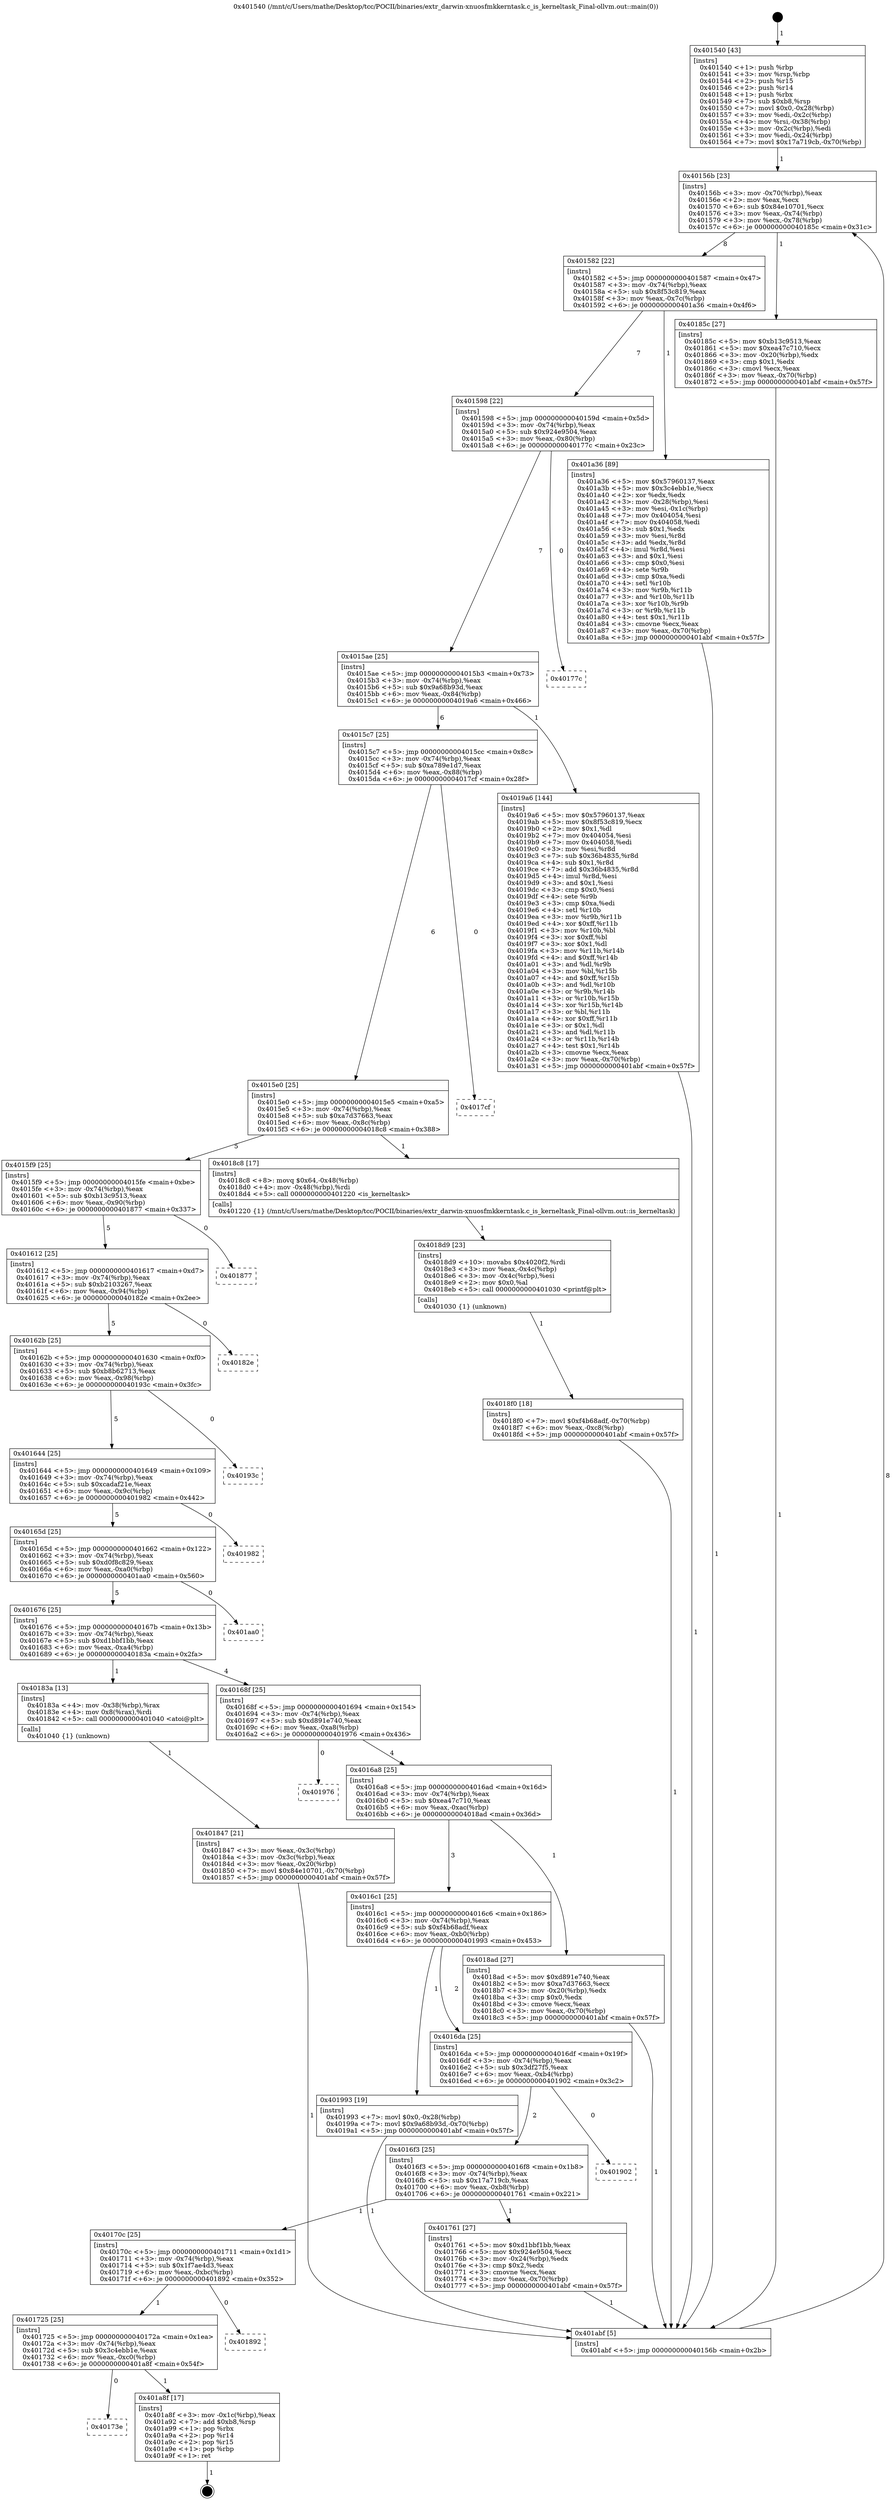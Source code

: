 digraph "0x401540" {
  label = "0x401540 (/mnt/c/Users/mathe/Desktop/tcc/POCII/binaries/extr_darwin-xnuosfmkkerntask.c_is_kerneltask_Final-ollvm.out::main(0))"
  labelloc = "t"
  node[shape=record]

  Entry [label="",width=0.3,height=0.3,shape=circle,fillcolor=black,style=filled]
  "0x40156b" [label="{
     0x40156b [23]\l
     | [instrs]\l
     &nbsp;&nbsp;0x40156b \<+3\>: mov -0x70(%rbp),%eax\l
     &nbsp;&nbsp;0x40156e \<+2\>: mov %eax,%ecx\l
     &nbsp;&nbsp;0x401570 \<+6\>: sub $0x84e10701,%ecx\l
     &nbsp;&nbsp;0x401576 \<+3\>: mov %eax,-0x74(%rbp)\l
     &nbsp;&nbsp;0x401579 \<+3\>: mov %ecx,-0x78(%rbp)\l
     &nbsp;&nbsp;0x40157c \<+6\>: je 000000000040185c \<main+0x31c\>\l
  }"]
  "0x40185c" [label="{
     0x40185c [27]\l
     | [instrs]\l
     &nbsp;&nbsp;0x40185c \<+5\>: mov $0xb13c9513,%eax\l
     &nbsp;&nbsp;0x401861 \<+5\>: mov $0xea47c710,%ecx\l
     &nbsp;&nbsp;0x401866 \<+3\>: mov -0x20(%rbp),%edx\l
     &nbsp;&nbsp;0x401869 \<+3\>: cmp $0x1,%edx\l
     &nbsp;&nbsp;0x40186c \<+3\>: cmovl %ecx,%eax\l
     &nbsp;&nbsp;0x40186f \<+3\>: mov %eax,-0x70(%rbp)\l
     &nbsp;&nbsp;0x401872 \<+5\>: jmp 0000000000401abf \<main+0x57f\>\l
  }"]
  "0x401582" [label="{
     0x401582 [22]\l
     | [instrs]\l
     &nbsp;&nbsp;0x401582 \<+5\>: jmp 0000000000401587 \<main+0x47\>\l
     &nbsp;&nbsp;0x401587 \<+3\>: mov -0x74(%rbp),%eax\l
     &nbsp;&nbsp;0x40158a \<+5\>: sub $0x8f53c819,%eax\l
     &nbsp;&nbsp;0x40158f \<+3\>: mov %eax,-0x7c(%rbp)\l
     &nbsp;&nbsp;0x401592 \<+6\>: je 0000000000401a36 \<main+0x4f6\>\l
  }"]
  Exit [label="",width=0.3,height=0.3,shape=circle,fillcolor=black,style=filled,peripheries=2]
  "0x401a36" [label="{
     0x401a36 [89]\l
     | [instrs]\l
     &nbsp;&nbsp;0x401a36 \<+5\>: mov $0x57960137,%eax\l
     &nbsp;&nbsp;0x401a3b \<+5\>: mov $0x3c4ebb1e,%ecx\l
     &nbsp;&nbsp;0x401a40 \<+2\>: xor %edx,%edx\l
     &nbsp;&nbsp;0x401a42 \<+3\>: mov -0x28(%rbp),%esi\l
     &nbsp;&nbsp;0x401a45 \<+3\>: mov %esi,-0x1c(%rbp)\l
     &nbsp;&nbsp;0x401a48 \<+7\>: mov 0x404054,%esi\l
     &nbsp;&nbsp;0x401a4f \<+7\>: mov 0x404058,%edi\l
     &nbsp;&nbsp;0x401a56 \<+3\>: sub $0x1,%edx\l
     &nbsp;&nbsp;0x401a59 \<+3\>: mov %esi,%r8d\l
     &nbsp;&nbsp;0x401a5c \<+3\>: add %edx,%r8d\l
     &nbsp;&nbsp;0x401a5f \<+4\>: imul %r8d,%esi\l
     &nbsp;&nbsp;0x401a63 \<+3\>: and $0x1,%esi\l
     &nbsp;&nbsp;0x401a66 \<+3\>: cmp $0x0,%esi\l
     &nbsp;&nbsp;0x401a69 \<+4\>: sete %r9b\l
     &nbsp;&nbsp;0x401a6d \<+3\>: cmp $0xa,%edi\l
     &nbsp;&nbsp;0x401a70 \<+4\>: setl %r10b\l
     &nbsp;&nbsp;0x401a74 \<+3\>: mov %r9b,%r11b\l
     &nbsp;&nbsp;0x401a77 \<+3\>: and %r10b,%r11b\l
     &nbsp;&nbsp;0x401a7a \<+3\>: xor %r10b,%r9b\l
     &nbsp;&nbsp;0x401a7d \<+3\>: or %r9b,%r11b\l
     &nbsp;&nbsp;0x401a80 \<+4\>: test $0x1,%r11b\l
     &nbsp;&nbsp;0x401a84 \<+3\>: cmovne %ecx,%eax\l
     &nbsp;&nbsp;0x401a87 \<+3\>: mov %eax,-0x70(%rbp)\l
     &nbsp;&nbsp;0x401a8a \<+5\>: jmp 0000000000401abf \<main+0x57f\>\l
  }"]
  "0x401598" [label="{
     0x401598 [22]\l
     | [instrs]\l
     &nbsp;&nbsp;0x401598 \<+5\>: jmp 000000000040159d \<main+0x5d\>\l
     &nbsp;&nbsp;0x40159d \<+3\>: mov -0x74(%rbp),%eax\l
     &nbsp;&nbsp;0x4015a0 \<+5\>: sub $0x924e9504,%eax\l
     &nbsp;&nbsp;0x4015a5 \<+3\>: mov %eax,-0x80(%rbp)\l
     &nbsp;&nbsp;0x4015a8 \<+6\>: je 000000000040177c \<main+0x23c\>\l
  }"]
  "0x40173e" [label="{
     0x40173e\l
  }", style=dashed]
  "0x40177c" [label="{
     0x40177c\l
  }", style=dashed]
  "0x4015ae" [label="{
     0x4015ae [25]\l
     | [instrs]\l
     &nbsp;&nbsp;0x4015ae \<+5\>: jmp 00000000004015b3 \<main+0x73\>\l
     &nbsp;&nbsp;0x4015b3 \<+3\>: mov -0x74(%rbp),%eax\l
     &nbsp;&nbsp;0x4015b6 \<+5\>: sub $0x9a68b93d,%eax\l
     &nbsp;&nbsp;0x4015bb \<+6\>: mov %eax,-0x84(%rbp)\l
     &nbsp;&nbsp;0x4015c1 \<+6\>: je 00000000004019a6 \<main+0x466\>\l
  }"]
  "0x401a8f" [label="{
     0x401a8f [17]\l
     | [instrs]\l
     &nbsp;&nbsp;0x401a8f \<+3\>: mov -0x1c(%rbp),%eax\l
     &nbsp;&nbsp;0x401a92 \<+7\>: add $0xb8,%rsp\l
     &nbsp;&nbsp;0x401a99 \<+1\>: pop %rbx\l
     &nbsp;&nbsp;0x401a9a \<+2\>: pop %r14\l
     &nbsp;&nbsp;0x401a9c \<+2\>: pop %r15\l
     &nbsp;&nbsp;0x401a9e \<+1\>: pop %rbp\l
     &nbsp;&nbsp;0x401a9f \<+1\>: ret\l
  }"]
  "0x4019a6" [label="{
     0x4019a6 [144]\l
     | [instrs]\l
     &nbsp;&nbsp;0x4019a6 \<+5\>: mov $0x57960137,%eax\l
     &nbsp;&nbsp;0x4019ab \<+5\>: mov $0x8f53c819,%ecx\l
     &nbsp;&nbsp;0x4019b0 \<+2\>: mov $0x1,%dl\l
     &nbsp;&nbsp;0x4019b2 \<+7\>: mov 0x404054,%esi\l
     &nbsp;&nbsp;0x4019b9 \<+7\>: mov 0x404058,%edi\l
     &nbsp;&nbsp;0x4019c0 \<+3\>: mov %esi,%r8d\l
     &nbsp;&nbsp;0x4019c3 \<+7\>: sub $0x36b4835,%r8d\l
     &nbsp;&nbsp;0x4019ca \<+4\>: sub $0x1,%r8d\l
     &nbsp;&nbsp;0x4019ce \<+7\>: add $0x36b4835,%r8d\l
     &nbsp;&nbsp;0x4019d5 \<+4\>: imul %r8d,%esi\l
     &nbsp;&nbsp;0x4019d9 \<+3\>: and $0x1,%esi\l
     &nbsp;&nbsp;0x4019dc \<+3\>: cmp $0x0,%esi\l
     &nbsp;&nbsp;0x4019df \<+4\>: sete %r9b\l
     &nbsp;&nbsp;0x4019e3 \<+3\>: cmp $0xa,%edi\l
     &nbsp;&nbsp;0x4019e6 \<+4\>: setl %r10b\l
     &nbsp;&nbsp;0x4019ea \<+3\>: mov %r9b,%r11b\l
     &nbsp;&nbsp;0x4019ed \<+4\>: xor $0xff,%r11b\l
     &nbsp;&nbsp;0x4019f1 \<+3\>: mov %r10b,%bl\l
     &nbsp;&nbsp;0x4019f4 \<+3\>: xor $0xff,%bl\l
     &nbsp;&nbsp;0x4019f7 \<+3\>: xor $0x1,%dl\l
     &nbsp;&nbsp;0x4019fa \<+3\>: mov %r11b,%r14b\l
     &nbsp;&nbsp;0x4019fd \<+4\>: and $0xff,%r14b\l
     &nbsp;&nbsp;0x401a01 \<+3\>: and %dl,%r9b\l
     &nbsp;&nbsp;0x401a04 \<+3\>: mov %bl,%r15b\l
     &nbsp;&nbsp;0x401a07 \<+4\>: and $0xff,%r15b\l
     &nbsp;&nbsp;0x401a0b \<+3\>: and %dl,%r10b\l
     &nbsp;&nbsp;0x401a0e \<+3\>: or %r9b,%r14b\l
     &nbsp;&nbsp;0x401a11 \<+3\>: or %r10b,%r15b\l
     &nbsp;&nbsp;0x401a14 \<+3\>: xor %r15b,%r14b\l
     &nbsp;&nbsp;0x401a17 \<+3\>: or %bl,%r11b\l
     &nbsp;&nbsp;0x401a1a \<+4\>: xor $0xff,%r11b\l
     &nbsp;&nbsp;0x401a1e \<+3\>: or $0x1,%dl\l
     &nbsp;&nbsp;0x401a21 \<+3\>: and %dl,%r11b\l
     &nbsp;&nbsp;0x401a24 \<+3\>: or %r11b,%r14b\l
     &nbsp;&nbsp;0x401a27 \<+4\>: test $0x1,%r14b\l
     &nbsp;&nbsp;0x401a2b \<+3\>: cmovne %ecx,%eax\l
     &nbsp;&nbsp;0x401a2e \<+3\>: mov %eax,-0x70(%rbp)\l
     &nbsp;&nbsp;0x401a31 \<+5\>: jmp 0000000000401abf \<main+0x57f\>\l
  }"]
  "0x4015c7" [label="{
     0x4015c7 [25]\l
     | [instrs]\l
     &nbsp;&nbsp;0x4015c7 \<+5\>: jmp 00000000004015cc \<main+0x8c\>\l
     &nbsp;&nbsp;0x4015cc \<+3\>: mov -0x74(%rbp),%eax\l
     &nbsp;&nbsp;0x4015cf \<+5\>: sub $0xa789e1d7,%eax\l
     &nbsp;&nbsp;0x4015d4 \<+6\>: mov %eax,-0x88(%rbp)\l
     &nbsp;&nbsp;0x4015da \<+6\>: je 00000000004017cf \<main+0x28f\>\l
  }"]
  "0x401725" [label="{
     0x401725 [25]\l
     | [instrs]\l
     &nbsp;&nbsp;0x401725 \<+5\>: jmp 000000000040172a \<main+0x1ea\>\l
     &nbsp;&nbsp;0x40172a \<+3\>: mov -0x74(%rbp),%eax\l
     &nbsp;&nbsp;0x40172d \<+5\>: sub $0x3c4ebb1e,%eax\l
     &nbsp;&nbsp;0x401732 \<+6\>: mov %eax,-0xc0(%rbp)\l
     &nbsp;&nbsp;0x401738 \<+6\>: je 0000000000401a8f \<main+0x54f\>\l
  }"]
  "0x4017cf" [label="{
     0x4017cf\l
  }", style=dashed]
  "0x4015e0" [label="{
     0x4015e0 [25]\l
     | [instrs]\l
     &nbsp;&nbsp;0x4015e0 \<+5\>: jmp 00000000004015e5 \<main+0xa5\>\l
     &nbsp;&nbsp;0x4015e5 \<+3\>: mov -0x74(%rbp),%eax\l
     &nbsp;&nbsp;0x4015e8 \<+5\>: sub $0xa7d37663,%eax\l
     &nbsp;&nbsp;0x4015ed \<+6\>: mov %eax,-0x8c(%rbp)\l
     &nbsp;&nbsp;0x4015f3 \<+6\>: je 00000000004018c8 \<main+0x388\>\l
  }"]
  "0x401892" [label="{
     0x401892\l
  }", style=dashed]
  "0x4018c8" [label="{
     0x4018c8 [17]\l
     | [instrs]\l
     &nbsp;&nbsp;0x4018c8 \<+8\>: movq $0x64,-0x48(%rbp)\l
     &nbsp;&nbsp;0x4018d0 \<+4\>: mov -0x48(%rbp),%rdi\l
     &nbsp;&nbsp;0x4018d4 \<+5\>: call 0000000000401220 \<is_kerneltask\>\l
     | [calls]\l
     &nbsp;&nbsp;0x401220 \{1\} (/mnt/c/Users/mathe/Desktop/tcc/POCII/binaries/extr_darwin-xnuosfmkkerntask.c_is_kerneltask_Final-ollvm.out::is_kerneltask)\l
  }"]
  "0x4015f9" [label="{
     0x4015f9 [25]\l
     | [instrs]\l
     &nbsp;&nbsp;0x4015f9 \<+5\>: jmp 00000000004015fe \<main+0xbe\>\l
     &nbsp;&nbsp;0x4015fe \<+3\>: mov -0x74(%rbp),%eax\l
     &nbsp;&nbsp;0x401601 \<+5\>: sub $0xb13c9513,%eax\l
     &nbsp;&nbsp;0x401606 \<+6\>: mov %eax,-0x90(%rbp)\l
     &nbsp;&nbsp;0x40160c \<+6\>: je 0000000000401877 \<main+0x337\>\l
  }"]
  "0x4018f0" [label="{
     0x4018f0 [18]\l
     | [instrs]\l
     &nbsp;&nbsp;0x4018f0 \<+7\>: movl $0xf4b68adf,-0x70(%rbp)\l
     &nbsp;&nbsp;0x4018f7 \<+6\>: mov %eax,-0xc8(%rbp)\l
     &nbsp;&nbsp;0x4018fd \<+5\>: jmp 0000000000401abf \<main+0x57f\>\l
  }"]
  "0x401877" [label="{
     0x401877\l
  }", style=dashed]
  "0x401612" [label="{
     0x401612 [25]\l
     | [instrs]\l
     &nbsp;&nbsp;0x401612 \<+5\>: jmp 0000000000401617 \<main+0xd7\>\l
     &nbsp;&nbsp;0x401617 \<+3\>: mov -0x74(%rbp),%eax\l
     &nbsp;&nbsp;0x40161a \<+5\>: sub $0xb2103267,%eax\l
     &nbsp;&nbsp;0x40161f \<+6\>: mov %eax,-0x94(%rbp)\l
     &nbsp;&nbsp;0x401625 \<+6\>: je 000000000040182e \<main+0x2ee\>\l
  }"]
  "0x4018d9" [label="{
     0x4018d9 [23]\l
     | [instrs]\l
     &nbsp;&nbsp;0x4018d9 \<+10\>: movabs $0x4020f2,%rdi\l
     &nbsp;&nbsp;0x4018e3 \<+3\>: mov %eax,-0x4c(%rbp)\l
     &nbsp;&nbsp;0x4018e6 \<+3\>: mov -0x4c(%rbp),%esi\l
     &nbsp;&nbsp;0x4018e9 \<+2\>: mov $0x0,%al\l
     &nbsp;&nbsp;0x4018eb \<+5\>: call 0000000000401030 \<printf@plt\>\l
     | [calls]\l
     &nbsp;&nbsp;0x401030 \{1\} (unknown)\l
  }"]
  "0x40182e" [label="{
     0x40182e\l
  }", style=dashed]
  "0x40162b" [label="{
     0x40162b [25]\l
     | [instrs]\l
     &nbsp;&nbsp;0x40162b \<+5\>: jmp 0000000000401630 \<main+0xf0\>\l
     &nbsp;&nbsp;0x401630 \<+3\>: mov -0x74(%rbp),%eax\l
     &nbsp;&nbsp;0x401633 \<+5\>: sub $0xb8b62713,%eax\l
     &nbsp;&nbsp;0x401638 \<+6\>: mov %eax,-0x98(%rbp)\l
     &nbsp;&nbsp;0x40163e \<+6\>: je 000000000040193c \<main+0x3fc\>\l
  }"]
  "0x401847" [label="{
     0x401847 [21]\l
     | [instrs]\l
     &nbsp;&nbsp;0x401847 \<+3\>: mov %eax,-0x3c(%rbp)\l
     &nbsp;&nbsp;0x40184a \<+3\>: mov -0x3c(%rbp),%eax\l
     &nbsp;&nbsp;0x40184d \<+3\>: mov %eax,-0x20(%rbp)\l
     &nbsp;&nbsp;0x401850 \<+7\>: movl $0x84e10701,-0x70(%rbp)\l
     &nbsp;&nbsp;0x401857 \<+5\>: jmp 0000000000401abf \<main+0x57f\>\l
  }"]
  "0x40193c" [label="{
     0x40193c\l
  }", style=dashed]
  "0x401644" [label="{
     0x401644 [25]\l
     | [instrs]\l
     &nbsp;&nbsp;0x401644 \<+5\>: jmp 0000000000401649 \<main+0x109\>\l
     &nbsp;&nbsp;0x401649 \<+3\>: mov -0x74(%rbp),%eax\l
     &nbsp;&nbsp;0x40164c \<+5\>: sub $0xcadaf21e,%eax\l
     &nbsp;&nbsp;0x401651 \<+6\>: mov %eax,-0x9c(%rbp)\l
     &nbsp;&nbsp;0x401657 \<+6\>: je 0000000000401982 \<main+0x442\>\l
  }"]
  "0x401540" [label="{
     0x401540 [43]\l
     | [instrs]\l
     &nbsp;&nbsp;0x401540 \<+1\>: push %rbp\l
     &nbsp;&nbsp;0x401541 \<+3\>: mov %rsp,%rbp\l
     &nbsp;&nbsp;0x401544 \<+2\>: push %r15\l
     &nbsp;&nbsp;0x401546 \<+2\>: push %r14\l
     &nbsp;&nbsp;0x401548 \<+1\>: push %rbx\l
     &nbsp;&nbsp;0x401549 \<+7\>: sub $0xb8,%rsp\l
     &nbsp;&nbsp;0x401550 \<+7\>: movl $0x0,-0x28(%rbp)\l
     &nbsp;&nbsp;0x401557 \<+3\>: mov %edi,-0x2c(%rbp)\l
     &nbsp;&nbsp;0x40155a \<+4\>: mov %rsi,-0x38(%rbp)\l
     &nbsp;&nbsp;0x40155e \<+3\>: mov -0x2c(%rbp),%edi\l
     &nbsp;&nbsp;0x401561 \<+3\>: mov %edi,-0x24(%rbp)\l
     &nbsp;&nbsp;0x401564 \<+7\>: movl $0x17a719cb,-0x70(%rbp)\l
  }"]
  "0x401982" [label="{
     0x401982\l
  }", style=dashed]
  "0x40165d" [label="{
     0x40165d [25]\l
     | [instrs]\l
     &nbsp;&nbsp;0x40165d \<+5\>: jmp 0000000000401662 \<main+0x122\>\l
     &nbsp;&nbsp;0x401662 \<+3\>: mov -0x74(%rbp),%eax\l
     &nbsp;&nbsp;0x401665 \<+5\>: sub $0xd0f8c829,%eax\l
     &nbsp;&nbsp;0x40166a \<+6\>: mov %eax,-0xa0(%rbp)\l
     &nbsp;&nbsp;0x401670 \<+6\>: je 0000000000401aa0 \<main+0x560\>\l
  }"]
  "0x401abf" [label="{
     0x401abf [5]\l
     | [instrs]\l
     &nbsp;&nbsp;0x401abf \<+5\>: jmp 000000000040156b \<main+0x2b\>\l
  }"]
  "0x401aa0" [label="{
     0x401aa0\l
  }", style=dashed]
  "0x401676" [label="{
     0x401676 [25]\l
     | [instrs]\l
     &nbsp;&nbsp;0x401676 \<+5\>: jmp 000000000040167b \<main+0x13b\>\l
     &nbsp;&nbsp;0x40167b \<+3\>: mov -0x74(%rbp),%eax\l
     &nbsp;&nbsp;0x40167e \<+5\>: sub $0xd1bbf1bb,%eax\l
     &nbsp;&nbsp;0x401683 \<+6\>: mov %eax,-0xa4(%rbp)\l
     &nbsp;&nbsp;0x401689 \<+6\>: je 000000000040183a \<main+0x2fa\>\l
  }"]
  "0x40170c" [label="{
     0x40170c [25]\l
     | [instrs]\l
     &nbsp;&nbsp;0x40170c \<+5\>: jmp 0000000000401711 \<main+0x1d1\>\l
     &nbsp;&nbsp;0x401711 \<+3\>: mov -0x74(%rbp),%eax\l
     &nbsp;&nbsp;0x401714 \<+5\>: sub $0x1f7ae4d3,%eax\l
     &nbsp;&nbsp;0x401719 \<+6\>: mov %eax,-0xbc(%rbp)\l
     &nbsp;&nbsp;0x40171f \<+6\>: je 0000000000401892 \<main+0x352\>\l
  }"]
  "0x40183a" [label="{
     0x40183a [13]\l
     | [instrs]\l
     &nbsp;&nbsp;0x40183a \<+4\>: mov -0x38(%rbp),%rax\l
     &nbsp;&nbsp;0x40183e \<+4\>: mov 0x8(%rax),%rdi\l
     &nbsp;&nbsp;0x401842 \<+5\>: call 0000000000401040 \<atoi@plt\>\l
     | [calls]\l
     &nbsp;&nbsp;0x401040 \{1\} (unknown)\l
  }"]
  "0x40168f" [label="{
     0x40168f [25]\l
     | [instrs]\l
     &nbsp;&nbsp;0x40168f \<+5\>: jmp 0000000000401694 \<main+0x154\>\l
     &nbsp;&nbsp;0x401694 \<+3\>: mov -0x74(%rbp),%eax\l
     &nbsp;&nbsp;0x401697 \<+5\>: sub $0xd891e740,%eax\l
     &nbsp;&nbsp;0x40169c \<+6\>: mov %eax,-0xa8(%rbp)\l
     &nbsp;&nbsp;0x4016a2 \<+6\>: je 0000000000401976 \<main+0x436\>\l
  }"]
  "0x401761" [label="{
     0x401761 [27]\l
     | [instrs]\l
     &nbsp;&nbsp;0x401761 \<+5\>: mov $0xd1bbf1bb,%eax\l
     &nbsp;&nbsp;0x401766 \<+5\>: mov $0x924e9504,%ecx\l
     &nbsp;&nbsp;0x40176b \<+3\>: mov -0x24(%rbp),%edx\l
     &nbsp;&nbsp;0x40176e \<+3\>: cmp $0x2,%edx\l
     &nbsp;&nbsp;0x401771 \<+3\>: cmovne %ecx,%eax\l
     &nbsp;&nbsp;0x401774 \<+3\>: mov %eax,-0x70(%rbp)\l
     &nbsp;&nbsp;0x401777 \<+5\>: jmp 0000000000401abf \<main+0x57f\>\l
  }"]
  "0x401976" [label="{
     0x401976\l
  }", style=dashed]
  "0x4016a8" [label="{
     0x4016a8 [25]\l
     | [instrs]\l
     &nbsp;&nbsp;0x4016a8 \<+5\>: jmp 00000000004016ad \<main+0x16d\>\l
     &nbsp;&nbsp;0x4016ad \<+3\>: mov -0x74(%rbp),%eax\l
     &nbsp;&nbsp;0x4016b0 \<+5\>: sub $0xea47c710,%eax\l
     &nbsp;&nbsp;0x4016b5 \<+6\>: mov %eax,-0xac(%rbp)\l
     &nbsp;&nbsp;0x4016bb \<+6\>: je 00000000004018ad \<main+0x36d\>\l
  }"]
  "0x4016f3" [label="{
     0x4016f3 [25]\l
     | [instrs]\l
     &nbsp;&nbsp;0x4016f3 \<+5\>: jmp 00000000004016f8 \<main+0x1b8\>\l
     &nbsp;&nbsp;0x4016f8 \<+3\>: mov -0x74(%rbp),%eax\l
     &nbsp;&nbsp;0x4016fb \<+5\>: sub $0x17a719cb,%eax\l
     &nbsp;&nbsp;0x401700 \<+6\>: mov %eax,-0xb8(%rbp)\l
     &nbsp;&nbsp;0x401706 \<+6\>: je 0000000000401761 \<main+0x221\>\l
  }"]
  "0x4018ad" [label="{
     0x4018ad [27]\l
     | [instrs]\l
     &nbsp;&nbsp;0x4018ad \<+5\>: mov $0xd891e740,%eax\l
     &nbsp;&nbsp;0x4018b2 \<+5\>: mov $0xa7d37663,%ecx\l
     &nbsp;&nbsp;0x4018b7 \<+3\>: mov -0x20(%rbp),%edx\l
     &nbsp;&nbsp;0x4018ba \<+3\>: cmp $0x0,%edx\l
     &nbsp;&nbsp;0x4018bd \<+3\>: cmove %ecx,%eax\l
     &nbsp;&nbsp;0x4018c0 \<+3\>: mov %eax,-0x70(%rbp)\l
     &nbsp;&nbsp;0x4018c3 \<+5\>: jmp 0000000000401abf \<main+0x57f\>\l
  }"]
  "0x4016c1" [label="{
     0x4016c1 [25]\l
     | [instrs]\l
     &nbsp;&nbsp;0x4016c1 \<+5\>: jmp 00000000004016c6 \<main+0x186\>\l
     &nbsp;&nbsp;0x4016c6 \<+3\>: mov -0x74(%rbp),%eax\l
     &nbsp;&nbsp;0x4016c9 \<+5\>: sub $0xf4b68adf,%eax\l
     &nbsp;&nbsp;0x4016ce \<+6\>: mov %eax,-0xb0(%rbp)\l
     &nbsp;&nbsp;0x4016d4 \<+6\>: je 0000000000401993 \<main+0x453\>\l
  }"]
  "0x401902" [label="{
     0x401902\l
  }", style=dashed]
  "0x401993" [label="{
     0x401993 [19]\l
     | [instrs]\l
     &nbsp;&nbsp;0x401993 \<+7\>: movl $0x0,-0x28(%rbp)\l
     &nbsp;&nbsp;0x40199a \<+7\>: movl $0x9a68b93d,-0x70(%rbp)\l
     &nbsp;&nbsp;0x4019a1 \<+5\>: jmp 0000000000401abf \<main+0x57f\>\l
  }"]
  "0x4016da" [label="{
     0x4016da [25]\l
     | [instrs]\l
     &nbsp;&nbsp;0x4016da \<+5\>: jmp 00000000004016df \<main+0x19f\>\l
     &nbsp;&nbsp;0x4016df \<+3\>: mov -0x74(%rbp),%eax\l
     &nbsp;&nbsp;0x4016e2 \<+5\>: sub $0x3df27f5,%eax\l
     &nbsp;&nbsp;0x4016e7 \<+6\>: mov %eax,-0xb4(%rbp)\l
     &nbsp;&nbsp;0x4016ed \<+6\>: je 0000000000401902 \<main+0x3c2\>\l
  }"]
  Entry -> "0x401540" [label=" 1"]
  "0x40156b" -> "0x40185c" [label=" 1"]
  "0x40156b" -> "0x401582" [label=" 8"]
  "0x401a8f" -> Exit [label=" 1"]
  "0x401582" -> "0x401a36" [label=" 1"]
  "0x401582" -> "0x401598" [label=" 7"]
  "0x401725" -> "0x40173e" [label=" 0"]
  "0x401598" -> "0x40177c" [label=" 0"]
  "0x401598" -> "0x4015ae" [label=" 7"]
  "0x401725" -> "0x401a8f" [label=" 1"]
  "0x4015ae" -> "0x4019a6" [label=" 1"]
  "0x4015ae" -> "0x4015c7" [label=" 6"]
  "0x40170c" -> "0x401725" [label=" 1"]
  "0x4015c7" -> "0x4017cf" [label=" 0"]
  "0x4015c7" -> "0x4015e0" [label=" 6"]
  "0x40170c" -> "0x401892" [label=" 0"]
  "0x4015e0" -> "0x4018c8" [label=" 1"]
  "0x4015e0" -> "0x4015f9" [label=" 5"]
  "0x401a36" -> "0x401abf" [label=" 1"]
  "0x4015f9" -> "0x401877" [label=" 0"]
  "0x4015f9" -> "0x401612" [label=" 5"]
  "0x4019a6" -> "0x401abf" [label=" 1"]
  "0x401612" -> "0x40182e" [label=" 0"]
  "0x401612" -> "0x40162b" [label=" 5"]
  "0x401993" -> "0x401abf" [label=" 1"]
  "0x40162b" -> "0x40193c" [label=" 0"]
  "0x40162b" -> "0x401644" [label=" 5"]
  "0x4018f0" -> "0x401abf" [label=" 1"]
  "0x401644" -> "0x401982" [label=" 0"]
  "0x401644" -> "0x40165d" [label=" 5"]
  "0x4018d9" -> "0x4018f0" [label=" 1"]
  "0x40165d" -> "0x401aa0" [label=" 0"]
  "0x40165d" -> "0x401676" [label=" 5"]
  "0x4018c8" -> "0x4018d9" [label=" 1"]
  "0x401676" -> "0x40183a" [label=" 1"]
  "0x401676" -> "0x40168f" [label=" 4"]
  "0x4018ad" -> "0x401abf" [label=" 1"]
  "0x40168f" -> "0x401976" [label=" 0"]
  "0x40168f" -> "0x4016a8" [label=" 4"]
  "0x40185c" -> "0x401abf" [label=" 1"]
  "0x4016a8" -> "0x4018ad" [label=" 1"]
  "0x4016a8" -> "0x4016c1" [label=" 3"]
  "0x40183a" -> "0x401847" [label=" 1"]
  "0x4016c1" -> "0x401993" [label=" 1"]
  "0x4016c1" -> "0x4016da" [label=" 2"]
  "0x401abf" -> "0x40156b" [label=" 8"]
  "0x4016da" -> "0x401902" [label=" 0"]
  "0x4016da" -> "0x4016f3" [label=" 2"]
  "0x401847" -> "0x401abf" [label=" 1"]
  "0x4016f3" -> "0x401761" [label=" 1"]
  "0x4016f3" -> "0x40170c" [label=" 1"]
  "0x401761" -> "0x401abf" [label=" 1"]
  "0x401540" -> "0x40156b" [label=" 1"]
}
